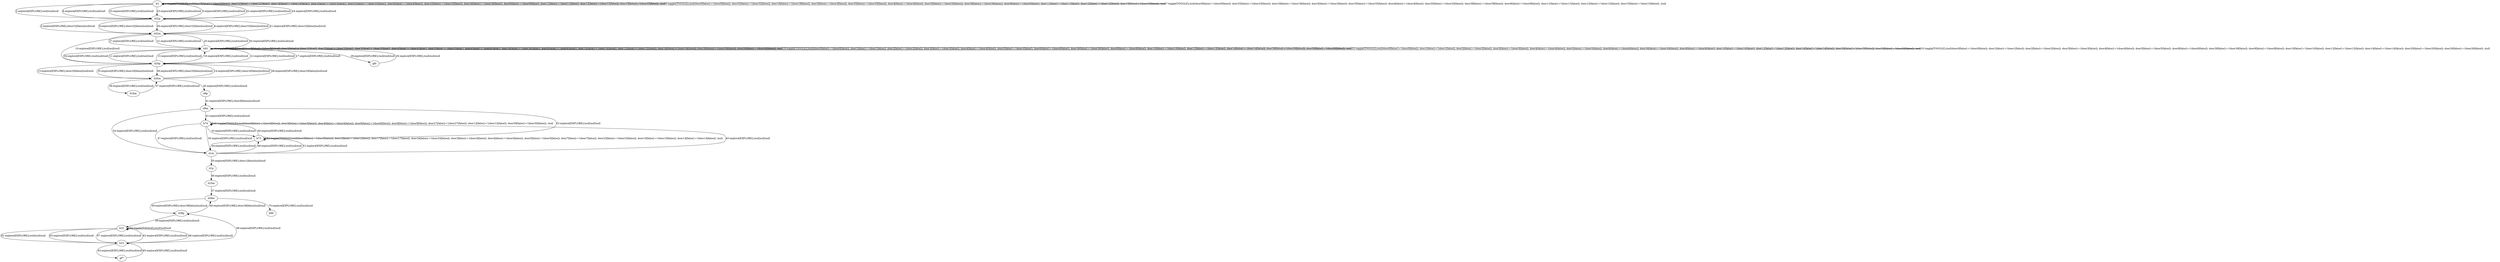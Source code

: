 # Total number of goals covered by this test: 1
# d38m --> b89

digraph g {
"b2" -> "b2" [label = "1-toggle[TOGGLE];/null/door0[false]:=!(door0[false]); door32[false]:=!(door32[false]); door18[false]:=!(door18[false]); door3[false]:=!(door3[false]); door35[false]:=!(door35[false]); door4[false]:=!(door4[false]); door20[false]:=!(door20[false]); door38[false]:=!(door38[false]); door9[false]:=!(door9[false]); door11[false]:=!(door11[false]); door12[false]:=!(door12[false]); door15[false]:=!(door15[false]); /null"];
"b2" -> "d32p" [label = "2-explore[EXPLORE];/null/null/null"];
"d32p" -> "d32m" [label = "3-explore[EXPLORE];/door32[false]/null/null"];
"d32m" -> "d32p" [label = "4-explore[EXPLORE];/door32[false]/null/null"];
"d32p" -> "b2" [label = "5-explore[EXPLORE];/null/null/null"];
"b2" -> "b2" [label = "6-toggle[TOGGLE];/null/door0[false]:=!(door0[false]); door32[false]:=!(door32[false]); door18[false]:=!(door18[false]); door3[false]:=!(door3[false]); door35[false]:=!(door35[false]); door4[false]:=!(door4[false]); door20[false]:=!(door20[false]); door38[false]:=!(door38[false]); door9[false]:=!(door9[false]); door11[false]:=!(door11[false]); door12[false]:=!(door12[false]); door15[false]:=!(door15[false]); /null"];
"b2" -> "b2" [label = "7-toggle[TOGGLE];/null/door0[false]:=!(door0[false]); door32[false]:=!(door32[false]); door18[false]:=!(door18[false]); door3[false]:=!(door3[false]); door35[false]:=!(door35[false]); door4[false]:=!(door4[false]); door20[false]:=!(door20[false]); door38[false]:=!(door38[false]); door9[false]:=!(door9[false]); door11[false]:=!(door11[false]); door12[false]:=!(door12[false]); door15[false]:=!(door15[false]); /null"];
"b2" -> "d32p" [label = "8-explore[EXPLORE];/null/null/null"];
"d32p" -> "d32m" [label = "9-explore[EXPLORE];/door32[false]/null/null"];
"d32m" -> "d20p" [label = "10-explore[EXPLORE];/null/null/null"];
"d20p" -> "b92" [label = "11-explore[EXPLORE];/null/null/null"];
"b92" -> "d20p" [label = "12-explore[EXPLORE];/null/null/null"];
"d20p" -> "d20m" [label = "13-explore[EXPLORE];/door20[false]/null/null"];
"d20m" -> "d20p" [label = "14-explore[EXPLORE];/door20[false]/null/null"];
"d20p" -> "b92" [label = "15-explore[EXPLORE];/null/null/null"];
"b92" -> "b92" [label = "16-toggle[TOGGLE];/null/door0[false]:=!(door0[false]); door1[false]:=!(door1[false]); door2[false]:=!(door2[false]); door3[false]:=!(door3[false]); door4[false]:=!(door4[false]); door5[false]:=!(door5[false]); door6[false]:=!(door6[false]); door39[false]:=!(door39[false]); door9[false]:=!(door9[false]); door10[false]:=!(door10[false]); door12[false]:=!(door12[false]); door14[false]:=!(door14[false]); door20[false]:=!(door20[false]); door26[false]:=!(door26[false]); /null"];
"b92" -> "d20p" [label = "17-explore[EXPLORE];/null/null/null"];
"d20p" -> "b92" [label = "18-explore[EXPLORE];/null/null/null"];
"b92" -> "b92" [label = "19-toggle[TOGGLE];/null/door0[false]:=!(door0[false]); door1[false]:=!(door1[false]); door2[false]:=!(door2[false]); door3[false]:=!(door3[false]); door4[false]:=!(door4[false]); door5[false]:=!(door5[false]); door6[false]:=!(door6[false]); door39[false]:=!(door39[false]); door9[false]:=!(door9[false]); door10[false]:=!(door10[false]); door12[false]:=!(door12[false]); door14[false]:=!(door14[false]); door20[false]:=!(door20[false]); door26[false]:=!(door26[false]); /null"];
"b92" -> "d32m" [label = "20-explore[EXPLORE];/null/null/null"];
"d32m" -> "d32p" [label = "21-explore[EXPLORE];/door32[false]/null/null"];
"d32p" -> "b2" [label = "22-explore[EXPLORE];/null/null/null"];
"b2" -> "d32p" [label = "23-explore[EXPLORE];/null/null/null"];
"d32p" -> "b2" [label = "24-explore[EXPLORE];/null/null/null"];
"b2" -> "d32p" [label = "25-explore[EXPLORE];/null/null/null"];
"d32p" -> "d32m" [label = "26-explore[EXPLORE];/door32[false]/null/null"];
"d32m" -> "b92" [label = "27-explore[EXPLORE];/null/null/null"];
"b92" -> "gf0" [label = "28-explore[EXPLORE];/null/null/null"];
"gf0" -> "b92" [label = "29-explore[EXPLORE];/null/null/null"];
"b92" -> "d32m" [label = "30-explore[EXPLORE];/null/null/null"];
"d32m" -> "b92" [label = "31-explore[EXPLORE];/null/null/null"];
"b92" -> "b92" [label = "32-toggle[TOGGLE];/null/door0[false]:=!(door0[false]); door1[false]:=!(door1[false]); door2[false]:=!(door2[false]); door3[false]:=!(door3[false]); door4[false]:=!(door4[false]); door5[false]:=!(door5[false]); door6[false]:=!(door6[false]); door39[false]:=!(door39[false]); door9[false]:=!(door9[false]); door10[false]:=!(door10[false]); door12[false]:=!(door12[false]); door14[false]:=!(door14[false]); door20[false]:=!(door20[false]); door26[false]:=!(door26[false]); /null"];
"b92" -> "b92" [label = "33-toggle[TOGGLE];/null/door0[false]:=!(door0[false]); door1[false]:=!(door1[false]); door2[false]:=!(door2[false]); door3[false]:=!(door3[false]); door4[false]:=!(door4[false]); door5[false]:=!(door5[false]); door6[false]:=!(door6[false]); door39[false]:=!(door39[false]); door9[false]:=!(door9[false]); door10[false]:=!(door10[false]); door12[false]:=!(door12[false]); door14[false]:=!(door14[false]); door20[false]:=!(door20[false]); door26[false]:=!(door26[false]); /null"];
"b92" -> "d20p" [label = "34-explore[EXPLORE];/null/null/null"];
"d20p" -> "d20m" [label = "35-explore[EXPLORE];/door20[false]/null/null"];
"d20m" -> "d18m" [label = "36-explore[EXPLORE];/null/null/null"];
"d18m" -> "d20m" [label = "37-explore[EXPLORE];/null/null/null"];
"d20m" -> "d20p" [label = "38-explore[EXPLORE];/door20[false]/null/null"];
"d20p" -> "d20m" [label = "39-explore[EXPLORE];/door20[false]/null/null"];
"d20m" -> "d9p" [label = "40-explore[EXPLORE];/null/null/null"];
"d9p" -> "d9m" [label = "41-explore[EXPLORE];/door9[false]/null/null"];
"d9m" -> "b74" [label = "42-explore[EXPLORE];/null/null/null"];
"b74" -> "b73" [label = "43-explore[EXPLORE];/null/null/null"];
"b73" -> "d1m" [label = "44-explore[EXPLORE];/null/null/null"];
"d1m" -> "b74" [label = "45-explore[EXPLORE];/null/null/null"];
"b74" -> "b74" [label = "46-toggle[TOGGLE];/null/door0[false]:=!(door0[false]); door3[false]:=!(door3[false]); door4[false]:=!(door4[false]); door6[false]:=!(door6[false]); door8[false]:=!(door8[false]); door27[false]:=!(door27[false]); door12[false]:=!(door12[false]); door30[false]:=!(door30[false]); /null"];
"b74" -> "d1m" [label = "47-explore[EXPLORE];/null/null/null"];
"d1m" -> "b73" [label = "48-explore[EXPLORE];/null/null/null"];
"b73" -> "b74" [label = "49-explore[EXPLORE];/null/null/null"];
"b74" -> "d1m" [label = "50-explore[EXPLORE];/null/null/null"];
"d1m" -> "b73" [label = "51-explore[EXPLORE];/null/null/null"];
"b73" -> "b73" [label = "52-toggle[TOGGLE];/null/door0[false]:=!(door0[false]); door1[false]:=!(door1[false]); door17[false]:=!(door17[false]); door34[false]:=!(door34[false]); door3[false]:=!(door3[false]); door4[false]:=!(door4[false]); door5[false]:=!(door5[false]); door7[false]:=!(door7[false]); door23[false]:=!(door23[false]); door10[false]:=!(door10[false]); door14[false]:=!(door14[false]); /null"];
"b73" -> "d9m" [label = "53-explore[EXPLORE];/null/null/null"];
"d9m" -> "d1m" [label = "54-explore[EXPLORE];/null/null/null"];
"d1m" -> "d1p" [label = "55-explore[EXPLORE];/door1[false]/null/null"];
"d1p" -> "d10m" [label = "56-explore[EXPLORE];/null/null/null"];
"d10m" -> "d38m" [label = "57-explore[EXPLORE];/null/null/null"];
"d38m" -> "d38p" [label = "58-explore[EXPLORE];/door38[false]/null/null"];
"d38p" -> "b22" [label = "59-explore[EXPLORE];/null/null/null"];
"b22" -> "b22" [label = "60-toggle[TOGGLE];/null/null/null"];
"b22" -> "b23" [label = "61-explore[EXPLORE];/null/null/null"];
"b23" -> "b22" [label = "62-explore[EXPLORE];/null/null/null"];
"b22" -> "b23" [label = "63-explore[EXPLORE];/null/null/null"];
"b23" -> "gf7" [label = "64-explore[EXPLORE];/null/null/null"];
"gf7" -> "b23" [label = "65-explore[EXPLORE];/null/null/null"];
"b23" -> "b22" [label = "66-explore[EXPLORE];/null/null/null"];
"b22" -> "b23" [label = "67-explore[EXPLORE];/null/null/null"];
"b23" -> "d38p" [label = "68-explore[EXPLORE];/null/null/null"];
"d38p" -> "d38m" [label = "69-explore[EXPLORE];/door38[false]/null/null"];
"d38m" -> "b89" [label = "70-explore[EXPLORE];/null/null/null"];
}